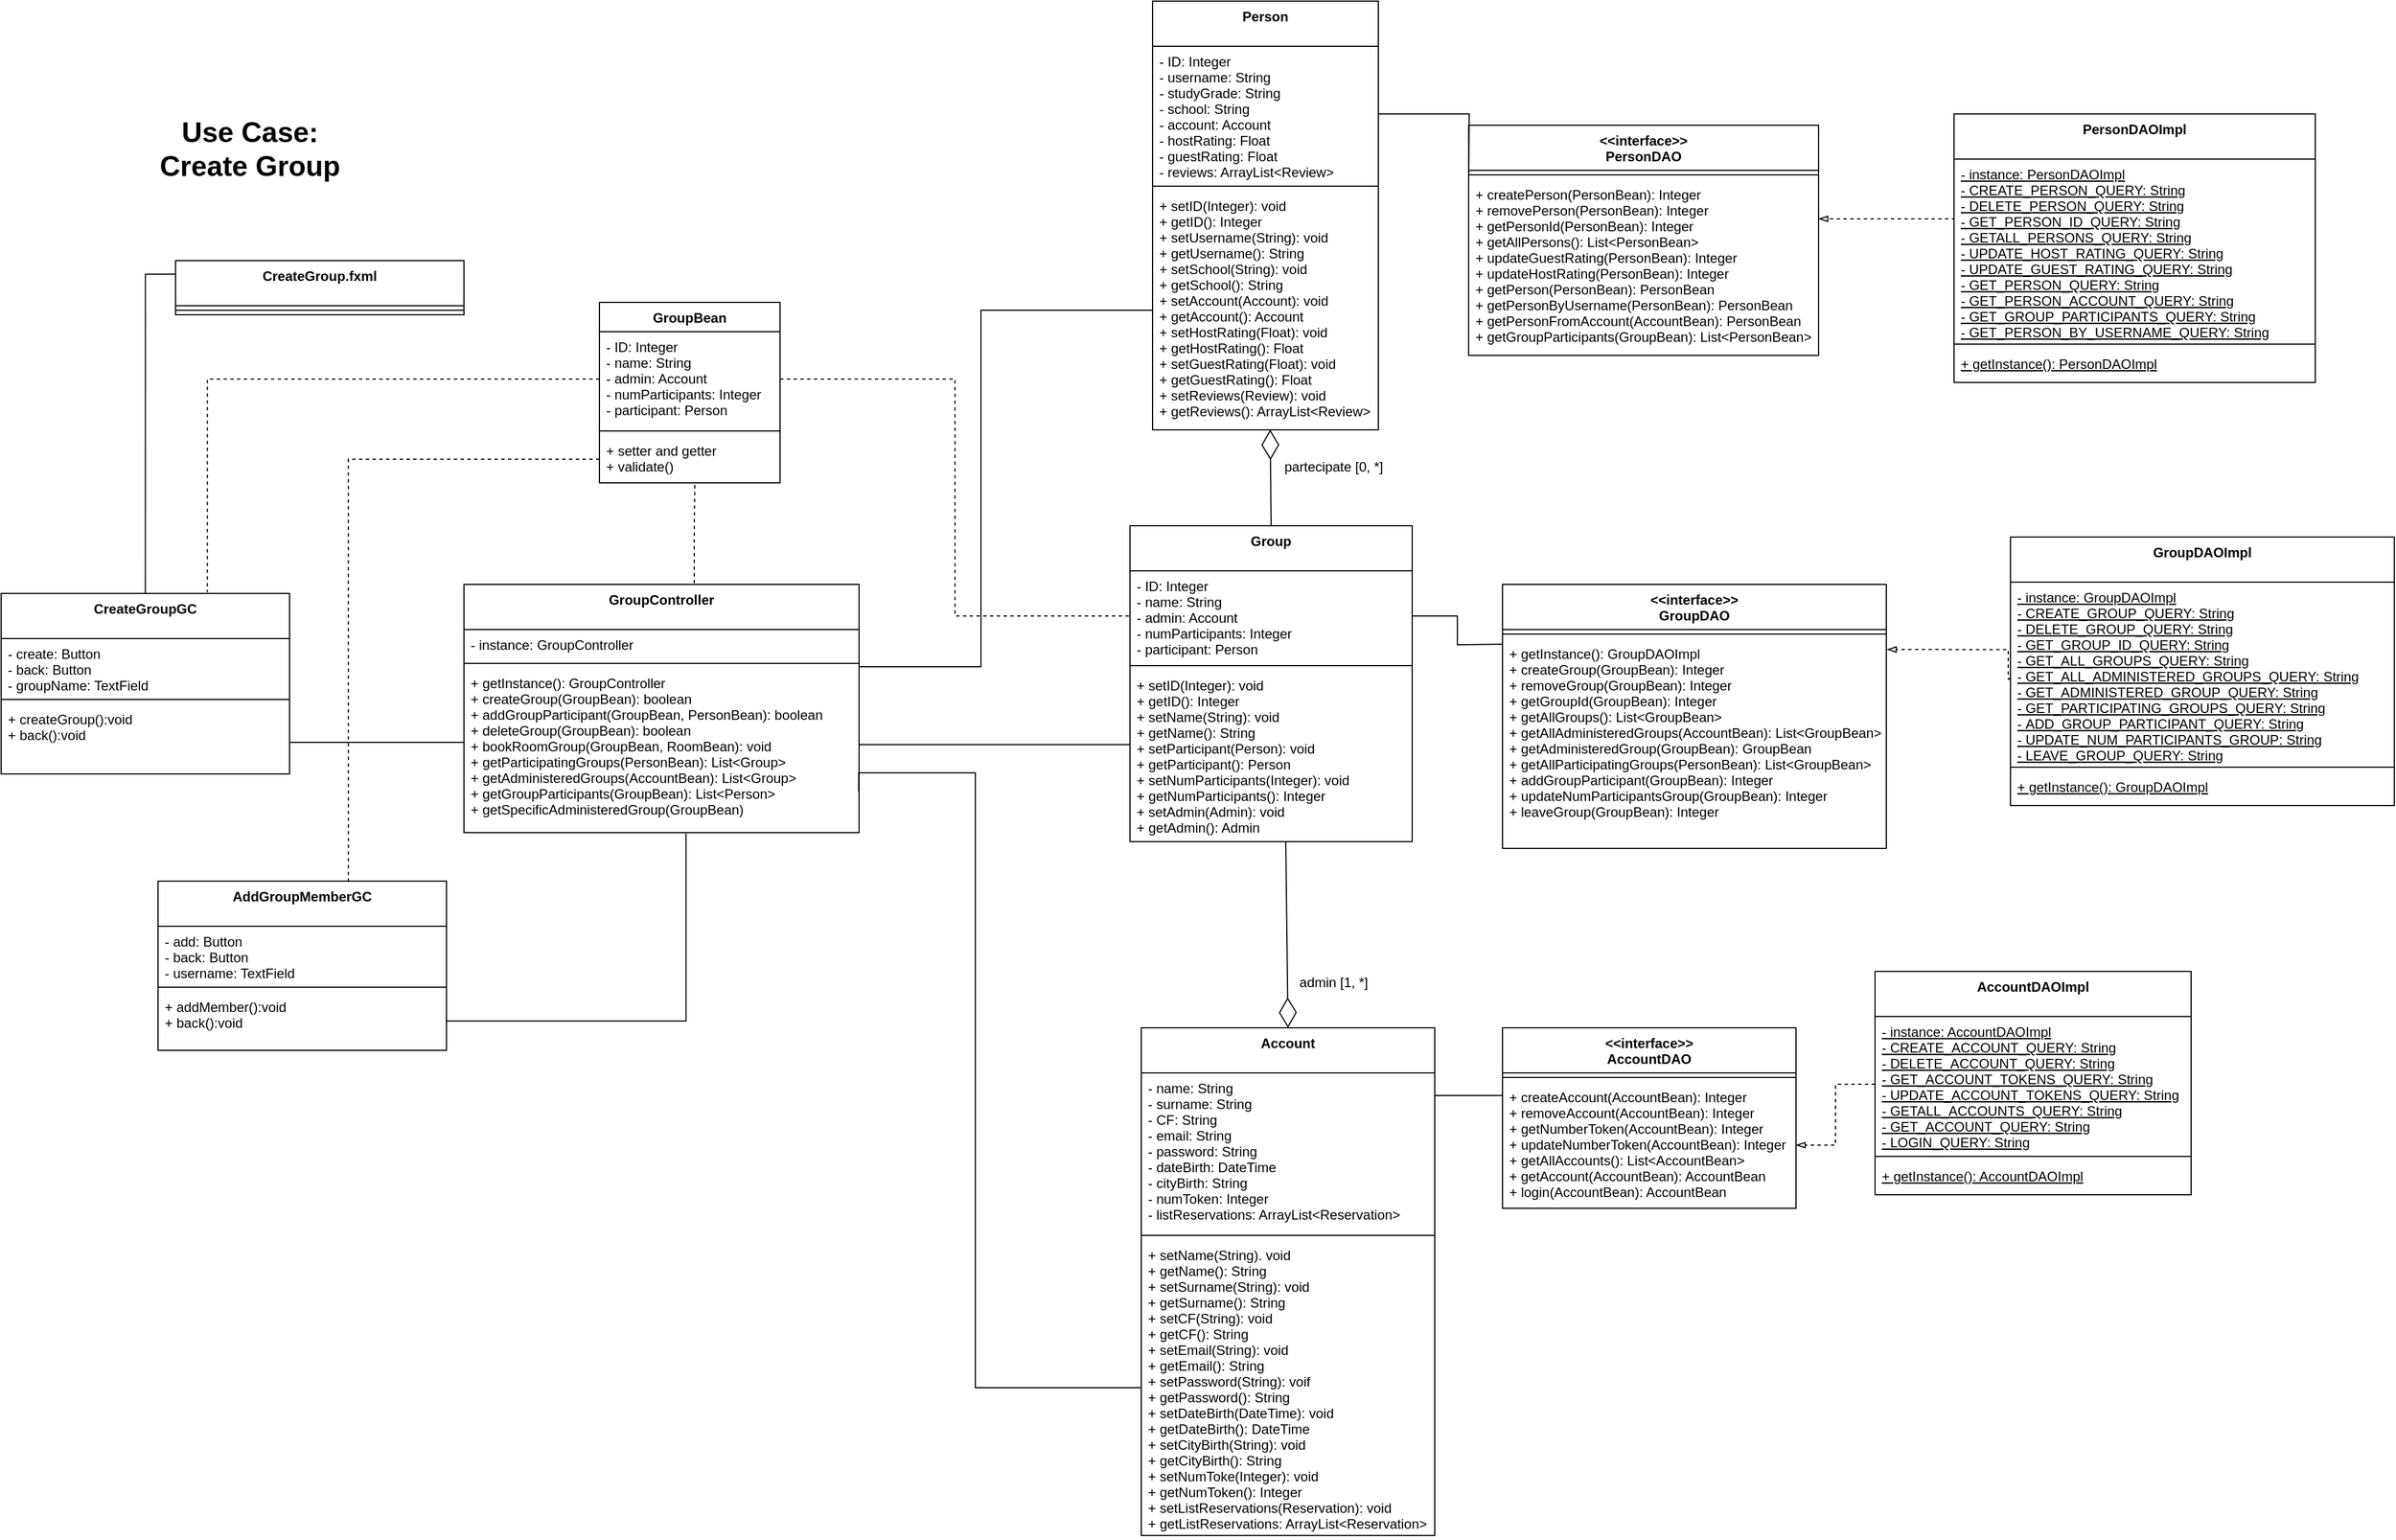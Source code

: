 <mxfile version="14.3.1" type="github">
  <diagram id="nZC7xLcd_EgV5DrBVxYe" name="Page-1">
    <mxGraphModel dx="1635" dy="877" grid="1" gridSize="10" guides="1" tooltips="1" connect="1" arrows="1" fold="1" page="1" pageScale="1" pageWidth="1169" pageHeight="827" math="0" shadow="0">
      <root>
        <mxCell id="0" />
        <mxCell id="1" parent="0" />
        <mxCell id="G_O7UL8QgGPdSmfOtHH6-1" value="Account" style="swimlane;fontStyle=1;align=center;verticalAlign=top;childLayout=stackLayout;horizontal=1;startSize=40;horizontalStack=0;resizeParent=1;resizeParentMax=0;resizeLast=0;collapsible=1;marginBottom=0;" parent="1" vertex="1">
          <mxGeometry x="1200" y="1000" width="260" height="450" as="geometry" />
        </mxCell>
        <mxCell id="G_O7UL8QgGPdSmfOtHH6-2" value="- name: String&#xa;- surname: String&#xa;- CF: String&#xa;- email: String&#xa;- password: String&#xa;- dateBirth: DateTime&#xa;- cityBirth: String&#xa;- numToken: Integer&#xa;- listReservations: ArrayList&lt;Reservation&gt;" style="text;strokeColor=none;fillColor=none;align=left;verticalAlign=top;spacingLeft=4;spacingRight=4;overflow=hidden;rotatable=0;points=[[0,0.5],[1,0.5]];portConstraint=eastwest;" parent="G_O7UL8QgGPdSmfOtHH6-1" vertex="1">
          <mxGeometry y="40" width="260" height="140" as="geometry" />
        </mxCell>
        <mxCell id="G_O7UL8QgGPdSmfOtHH6-3" value="" style="line;strokeWidth=1;fillColor=none;align=left;verticalAlign=middle;spacingTop=-1;spacingLeft=3;spacingRight=3;rotatable=0;labelPosition=right;points=[];portConstraint=eastwest;" parent="G_O7UL8QgGPdSmfOtHH6-1" vertex="1">
          <mxGeometry y="180" width="260" height="8" as="geometry" />
        </mxCell>
        <mxCell id="G_O7UL8QgGPdSmfOtHH6-4" value="+ setName(String). void&#xa;+ getName(): String&#xa;+ setSurname(String): void&#xa;+ getSurname(): String&#xa;+ setCF(String): void&#xa;+ getCF(): String&#xa;+ setEmail(String): void&#xa;+ getEmail(): String&#xa;+ setPassword(String): voif&#xa;+ getPassword(): String&#xa;+ setDateBirth(DateTime): void&#xa;+ getDateBirth(): DateTime&#xa;+ setCityBirth(String): void&#xa;+ getCityBirth(): String&#xa;+ setNumToke(Integer): void&#xa;+ getNumToken(): Integer&#xa;+ setListReservations(Reservation): void&#xa;+ getListReservations: ArrayList&lt;Reservation&gt;&#xa;&#xa;" style="text;strokeColor=none;fillColor=none;align=left;verticalAlign=top;spacingLeft=4;spacingRight=4;overflow=hidden;rotatable=0;points=[[0,0.5],[1,0.5]];portConstraint=eastwest;" parent="G_O7UL8QgGPdSmfOtHH6-1" vertex="1">
          <mxGeometry y="188" width="260" height="262" as="geometry" />
        </mxCell>
        <mxCell id="G_O7UL8QgGPdSmfOtHH6-9" value="Group" style="swimlane;fontStyle=1;align=center;verticalAlign=top;childLayout=stackLayout;horizontal=1;startSize=40;horizontalStack=0;resizeParent=1;resizeParentMax=0;resizeLast=0;collapsible=1;marginBottom=0;" parent="1" vertex="1">
          <mxGeometry x="1190" y="555" width="250" height="280" as="geometry" />
        </mxCell>
        <mxCell id="G_O7UL8QgGPdSmfOtHH6-10" value="- ID: Integer&#xa;- name: String&#xa;- admin: Account&#xa;- numParticipants: Integer&#xa;- participant: Person&#xa;" style="text;strokeColor=none;fillColor=none;align=left;verticalAlign=top;spacingLeft=4;spacingRight=4;overflow=hidden;rotatable=0;points=[[0,0.5],[1,0.5]];portConstraint=eastwest;" parent="G_O7UL8QgGPdSmfOtHH6-9" vertex="1">
          <mxGeometry y="40" width="250" height="80" as="geometry" />
        </mxCell>
        <mxCell id="G_O7UL8QgGPdSmfOtHH6-11" value="" style="line;strokeWidth=1;fillColor=none;align=left;verticalAlign=middle;spacingTop=-1;spacingLeft=3;spacingRight=3;rotatable=0;labelPosition=right;points=[];portConstraint=eastwest;" parent="G_O7UL8QgGPdSmfOtHH6-9" vertex="1">
          <mxGeometry y="120" width="250" height="8" as="geometry" />
        </mxCell>
        <mxCell id="G_O7UL8QgGPdSmfOtHH6-12" value="+ setID(Integer): void&#xa;+ getID(): Integer&#xa;+ setName(String): void&#xa;+ getName(): String&#xa;+ setParticipant(Person): void&#xa;+ getParticipant(): Person&#xa;+ setNumParticipants(Integer): void&#xa;+ getNumParticipants(): Integer&#xa;+ setAdmin(Admin): void&#xa;+ getAdmin(): Admin" style="text;strokeColor=none;fillColor=none;align=left;verticalAlign=top;spacingLeft=4;spacingRight=4;overflow=hidden;rotatable=0;points=[[0,0.5],[1,0.5]];portConstraint=eastwest;" parent="G_O7UL8QgGPdSmfOtHH6-9" vertex="1">
          <mxGeometry y="128" width="250" height="152" as="geometry" />
        </mxCell>
        <mxCell id="G_O7UL8QgGPdSmfOtHH6-13" value="Person" style="swimlane;fontStyle=1;align=center;verticalAlign=top;childLayout=stackLayout;horizontal=1;startSize=40;horizontalStack=0;resizeParent=1;resizeParentMax=0;resizeLast=0;collapsible=1;marginBottom=0;" parent="1" vertex="1">
          <mxGeometry x="1210" y="90" width="200" height="380" as="geometry" />
        </mxCell>
        <mxCell id="G_O7UL8QgGPdSmfOtHH6-14" value="- ID: Integer&#xa;- username: String&#xa;- studyGrade: String&#xa;- school: String&#xa;- account: Account&#xa;- hostRating: Float&#xa;- guestRating: Float&#xa;- reviews: ArrayList&lt;Review&gt;" style="text;strokeColor=none;fillColor=none;align=left;verticalAlign=top;spacingLeft=4;spacingRight=4;overflow=hidden;rotatable=0;points=[[0,0.5],[1,0.5]];portConstraint=eastwest;" parent="G_O7UL8QgGPdSmfOtHH6-13" vertex="1">
          <mxGeometry y="40" width="200" height="120" as="geometry" />
        </mxCell>
        <mxCell id="G_O7UL8QgGPdSmfOtHH6-15" value="" style="line;strokeWidth=1;fillColor=none;align=left;verticalAlign=middle;spacingTop=-1;spacingLeft=3;spacingRight=3;rotatable=0;labelPosition=right;points=[];portConstraint=eastwest;" parent="G_O7UL8QgGPdSmfOtHH6-13" vertex="1">
          <mxGeometry y="160" width="200" height="8" as="geometry" />
        </mxCell>
        <mxCell id="G_O7UL8QgGPdSmfOtHH6-16" value="+ setID(Integer): void&#xa;+ getID(): Integer&#xa;+ setUsername(String): void&#xa;+ getUsername(): String&#xa;+ setSchool(String): void&#xa;+ getSchool(): String&#xa;+ setAccount(Account): void&#xa;+ getAccount(): Account&#xa;+ setHostRating(Float): void&#xa;+ getHostRating(): Float&#xa;+ setGuestRating(Float): void&#xa;+ getGuestRating(): Float&#xa;+ setReviews(Review): void&#xa;+ getReviews(): ArrayList&lt;Review&gt;" style="text;strokeColor=none;fillColor=none;align=left;verticalAlign=top;spacingLeft=4;spacingRight=4;overflow=hidden;rotatable=0;points=[[0,0.5],[1,0.5]];portConstraint=eastwest;" parent="G_O7UL8QgGPdSmfOtHH6-13" vertex="1">
          <mxGeometry y="168" width="200" height="212" as="geometry" />
        </mxCell>
        <mxCell id="G_O7UL8QgGPdSmfOtHH6-77" style="edgeStyle=orthogonalEdgeStyle;rounded=0;orthogonalLoop=1;jettySize=auto;html=1;exitX=0.5;exitY=0;exitDx=0;exitDy=0;endArrow=none;endFill=0;entryX=0.528;entryY=1.03;entryDx=0;entryDy=0;entryPerimeter=0;dashed=1;" parent="1" source="G_O7UL8QgGPdSmfOtHH6-17" target="G_O7UL8QgGPdSmfOtHH6-66" edge="1">
          <mxGeometry relative="1" as="geometry">
            <mxPoint x="770" y="550.0" as="targetPoint" />
            <Array as="points">
              <mxPoint x="804" y="607" />
              <mxPoint x="804" y="557" />
            </Array>
          </mxGeometry>
        </mxCell>
        <mxCell id="G_O7UL8QgGPdSmfOtHH6-17" value="GroupController" style="swimlane;fontStyle=1;align=center;verticalAlign=top;childLayout=stackLayout;horizontal=1;startSize=40;horizontalStack=0;resizeParent=1;resizeParentMax=0;resizeLast=0;collapsible=1;marginBottom=0;" parent="1" vertex="1">
          <mxGeometry x="600" y="607" width="350" height="220" as="geometry" />
        </mxCell>
        <mxCell id="G_O7UL8QgGPdSmfOtHH6-18" value="- instance: GroupController" style="text;strokeColor=none;fillColor=none;align=left;verticalAlign=top;spacingLeft=4;spacingRight=4;overflow=hidden;rotatable=0;points=[[0,0.5],[1,0.5]];portConstraint=eastwest;" parent="G_O7UL8QgGPdSmfOtHH6-17" vertex="1">
          <mxGeometry y="40" width="350" height="26" as="geometry" />
        </mxCell>
        <mxCell id="G_O7UL8QgGPdSmfOtHH6-19" value="" style="line;strokeWidth=1;fillColor=none;align=left;verticalAlign=middle;spacingTop=-1;spacingLeft=3;spacingRight=3;rotatable=0;labelPosition=right;points=[];portConstraint=eastwest;" parent="G_O7UL8QgGPdSmfOtHH6-17" vertex="1">
          <mxGeometry y="66" width="350" height="8" as="geometry" />
        </mxCell>
        <mxCell id="G_O7UL8QgGPdSmfOtHH6-20" value="+ getInstance(): GroupController&#xa;+ createGroup(GroupBean): boolean&#xa;+ addGroupParticipant(GroupBean, PersonBean): boolean&#xa;+ deleteGroup(GroupBean): boolean&#xa;+ bookRoomGroup(GroupBean, RoomBean): void&#xa;+ getParticipatingGroups(PersonBean): List&lt;Group&gt;&#xa;+ getAdministeredGroups(AccountBean): List&lt;Group&gt;&#xa;+ getGroupParticipants(GroupBean): List&lt;Person&gt;&#xa;+ getSpecificAdministeredGroup(GroupBean)&#xa;&#xa;" style="text;strokeColor=none;fillColor=none;align=left;verticalAlign=top;spacingLeft=4;spacingRight=4;overflow=hidden;rotatable=0;points=[[0,0.5],[1,0.5]];portConstraint=eastwest;fontStyle=0" parent="G_O7UL8QgGPdSmfOtHH6-17" vertex="1">
          <mxGeometry y="74" width="350" height="146" as="geometry" />
        </mxCell>
        <mxCell id="G_O7UL8QgGPdSmfOtHH6-33" value="&lt;&lt;interface&gt;&gt;&#xa;PersonDAO" style="swimlane;fontStyle=1;align=center;verticalAlign=top;childLayout=stackLayout;horizontal=1;startSize=40;horizontalStack=0;resizeParent=1;resizeParentMax=0;resizeLast=0;collapsible=1;marginBottom=0;" parent="1" vertex="1">
          <mxGeometry x="1490" y="200" width="310" height="204" as="geometry">
            <mxRectangle x="490" y="250" width="160" height="40" as="alternateBounds" />
          </mxGeometry>
        </mxCell>
        <mxCell id="G_O7UL8QgGPdSmfOtHH6-35" value="" style="line;strokeWidth=1;fillColor=none;align=left;verticalAlign=middle;spacingTop=-1;spacingLeft=3;spacingRight=3;rotatable=0;labelPosition=right;points=[];portConstraint=eastwest;" parent="G_O7UL8QgGPdSmfOtHH6-33" vertex="1">
          <mxGeometry y="40" width="310" height="8" as="geometry" />
        </mxCell>
        <mxCell id="G_O7UL8QgGPdSmfOtHH6-36" value="+ createPerson(PersonBean): Integer&#xa;+ removePerson(PersonBean): Integer&#xa;+ getPersonId(PersonBean): Integer&#xa;+ getAllPersons(): List&lt;PersonBean&gt;&#xa;+ updateGuestRating(PersonBean): Integer&#xa;+ updateHostRating(PersonBean): Integer&#xa;+ getPerson(PersonBean): PersonBean&#xa;+ getPersonByUsername(PersonBean): PersonBean&#xa;+ getPersonFromAccount(AccountBean): PersonBean&#xa;+ getGroupParticipants(GroupBean): List&lt;PersonBean&gt;" style="text;strokeColor=none;fillColor=none;align=left;verticalAlign=top;spacingLeft=4;spacingRight=4;overflow=hidden;rotatable=0;points=[[0,0.5],[1,0.5]];portConstraint=eastwest;" parent="G_O7UL8QgGPdSmfOtHH6-33" vertex="1">
          <mxGeometry y="48" width="310" height="156" as="geometry" />
        </mxCell>
        <mxCell id="G_O7UL8QgGPdSmfOtHH6-42" value="&lt;&lt;interface&gt;&gt;&#xa;GroupDAO" style="swimlane;fontStyle=1;align=center;verticalAlign=top;childLayout=stackLayout;horizontal=1;startSize=40;horizontalStack=0;resizeParent=1;resizeParentMax=0;resizeLast=0;collapsible=1;marginBottom=0;" parent="1" vertex="1">
          <mxGeometry x="1520" y="607" width="340" height="234" as="geometry">
            <mxRectangle x="490" y="250" width="160" height="40" as="alternateBounds" />
          </mxGeometry>
        </mxCell>
        <mxCell id="G_O7UL8QgGPdSmfOtHH6-44" value="" style="line;strokeWidth=1;fillColor=none;align=left;verticalAlign=middle;spacingTop=-1;spacingLeft=3;spacingRight=3;rotatable=0;labelPosition=right;points=[];portConstraint=eastwest;" parent="G_O7UL8QgGPdSmfOtHH6-42" vertex="1">
          <mxGeometry y="40" width="340" height="8" as="geometry" />
        </mxCell>
        <mxCell id="G_O7UL8QgGPdSmfOtHH6-45" value="+ getInstance(): GroupDAOImpl&#xa;+ createGroup(GroupBean): Integer&#xa;+ removeGroup(GroupBean): Integer&#xa;+ getGroupId(GroupBean): Integer&#xa;+ getAllGroups(): List&lt;GroupBean&gt;&#xa;+ getAllAdministeredGroups(AccountBean): List&lt;GroupBean&gt;&#xa;+ getAdministeredGroup(GroupBean): GroupBean&#xa;+ getAllParticipatingGroups(PersonBean): List&lt;GroupBean&gt;&#xa;+ addGroupParticipant(GroupBean): Integer&#xa;+ updateNumParticipantsGroup(GroupBean): Integer&#xa;+ leaveGroup(GroupBean): Integer" style="text;strokeColor=none;fillColor=none;align=left;verticalAlign=top;spacingLeft=4;spacingRight=4;overflow=hidden;rotatable=0;points=[[0,0.5],[1,0.5]];portConstraint=eastwest;" parent="G_O7UL8QgGPdSmfOtHH6-42" vertex="1">
          <mxGeometry y="48" width="340" height="186" as="geometry" />
        </mxCell>
        <mxCell id="G_O7UL8QgGPdSmfOtHH6-51" value="&lt;&lt;interface&gt;&gt;&#xa;AccountDAO" style="swimlane;fontStyle=1;align=center;verticalAlign=top;childLayout=stackLayout;horizontal=1;startSize=40;horizontalStack=0;resizeParent=1;resizeParentMax=0;resizeLast=0;collapsible=1;marginBottom=0;" parent="1" vertex="1">
          <mxGeometry x="1520" y="1000" width="260" height="160" as="geometry">
            <mxRectangle x="490" y="250" width="160" height="40" as="alternateBounds" />
          </mxGeometry>
        </mxCell>
        <mxCell id="G_O7UL8QgGPdSmfOtHH6-53" value="" style="line;strokeWidth=1;fillColor=none;align=left;verticalAlign=middle;spacingTop=-1;spacingLeft=3;spacingRight=3;rotatable=0;labelPosition=right;points=[];portConstraint=eastwest;" parent="G_O7UL8QgGPdSmfOtHH6-51" vertex="1">
          <mxGeometry y="40" width="260" height="8" as="geometry" />
        </mxCell>
        <mxCell id="G_O7UL8QgGPdSmfOtHH6-54" value="+ createAccount(AccountBean): Integer&#xa;+ removeAccount(AccountBean): Integer&#xa;+ getNumberToken(AccountBean): Integer&#xa;+ updateNumberToken(AccountBean): Integer&#xa;+ getAllAccounts(): List&lt;AccountBean&gt;&#xa;+ getAccount(AccountBean): AccountBean&#xa;+ login(AccountBean): AccountBean" style="text;strokeColor=none;fillColor=none;align=left;verticalAlign=top;spacingLeft=4;spacingRight=4;overflow=hidden;rotatable=0;points=[[0,0.5],[1,0.5]];portConstraint=eastwest;" parent="G_O7UL8QgGPdSmfOtHH6-51" vertex="1">
          <mxGeometry y="48" width="260" height="112" as="geometry" />
        </mxCell>
        <mxCell id="G_O7UL8QgGPdSmfOtHH6-60" style="edgeStyle=orthogonalEdgeStyle;rounded=0;orthogonalLoop=1;jettySize=auto;html=1;exitX=1;exitY=0.5;exitDx=0;exitDy=0;entryX=0;entryY=0.5;entryDx=0;entryDy=0;endArrow=none;endFill=0;" parent="1" source="G_O7UL8QgGPdSmfOtHH6-2" edge="1">
          <mxGeometry relative="1" as="geometry">
            <Array as="points">
              <mxPoint x="1460" y="1060" />
              <mxPoint x="1520" y="1060" />
            </Array>
            <mxPoint x="1520" y="1053" as="targetPoint" />
          </mxGeometry>
        </mxCell>
        <mxCell id="G_O7UL8QgGPdSmfOtHH6-61" style="edgeStyle=orthogonalEdgeStyle;rounded=0;orthogonalLoop=1;jettySize=auto;html=1;exitX=1;exitY=0.5;exitDx=0;exitDy=0;entryX=0;entryY=0.5;entryDx=0;entryDy=0;endArrow=none;endFill=0;" parent="1" source="G_O7UL8QgGPdSmfOtHH6-10" edge="1">
          <mxGeometry relative="1" as="geometry">
            <mxPoint x="1520" y="660" as="targetPoint" />
          </mxGeometry>
        </mxCell>
        <mxCell id="G_O7UL8QgGPdSmfOtHH6-62" style="edgeStyle=orthogonalEdgeStyle;rounded=0;orthogonalLoop=1;jettySize=auto;html=1;exitX=1;exitY=0.5;exitDx=0;exitDy=0;entryX=0;entryY=0.5;entryDx=0;entryDy=0;endArrow=none;endFill=0;" parent="1" source="G_O7UL8QgGPdSmfOtHH6-14" edge="1">
          <mxGeometry relative="1" as="geometry">
            <mxPoint x="1490" y="253" as="targetPoint" />
          </mxGeometry>
        </mxCell>
        <mxCell id="G_O7UL8QgGPdSmfOtHH6-63" value="GroupBean" style="swimlane;fontStyle=1;align=center;verticalAlign=top;childLayout=stackLayout;horizontal=1;startSize=26;horizontalStack=0;resizeParent=1;resizeParentMax=0;resizeLast=0;collapsible=1;marginBottom=0;" parent="1" vertex="1">
          <mxGeometry x="720" y="357" width="160" height="160" as="geometry" />
        </mxCell>
        <mxCell id="G_O7UL8QgGPdSmfOtHH6-64" value="- ID: Integer&#xa;- name: String&#xa;- admin: Account&#xa;- numParticipants: Integer&#xa;- participant: Person&#xa;" style="text;strokeColor=none;fillColor=none;align=left;verticalAlign=top;spacingLeft=4;spacingRight=4;overflow=hidden;rotatable=0;points=[[0,0.5],[1,0.5]];portConstraint=eastwest;" parent="G_O7UL8QgGPdSmfOtHH6-63" vertex="1">
          <mxGeometry y="26" width="160" height="84" as="geometry" />
        </mxCell>
        <mxCell id="G_O7UL8QgGPdSmfOtHH6-65" value="" style="line;strokeWidth=1;fillColor=none;align=left;verticalAlign=middle;spacingTop=-1;spacingLeft=3;spacingRight=3;rotatable=0;labelPosition=right;points=[];portConstraint=eastwest;" parent="G_O7UL8QgGPdSmfOtHH6-63" vertex="1">
          <mxGeometry y="110" width="160" height="8" as="geometry" />
        </mxCell>
        <mxCell id="G_O7UL8QgGPdSmfOtHH6-66" value="+ setter and getter&#xa;+ validate()" style="text;strokeColor=none;fillColor=none;align=left;verticalAlign=top;spacingLeft=4;spacingRight=4;overflow=hidden;rotatable=0;points=[[0,0.5],[1,0.5]];portConstraint=eastwest;" parent="G_O7UL8QgGPdSmfOtHH6-63" vertex="1">
          <mxGeometry y="118" width="160" height="42" as="geometry" />
        </mxCell>
        <mxCell id="G_O7UL8QgGPdSmfOtHH6-80" style="edgeStyle=orthogonalEdgeStyle;rounded=0;orthogonalLoop=1;jettySize=auto;html=1;exitX=0.5;exitY=0;exitDx=0;exitDy=0;endArrow=none;endFill=0;entryX=0;entryY=0.25;entryDx=0;entryDy=0;" parent="1" source="G_O7UL8QgGPdSmfOtHH6-67" target="G_O7UL8QgGPdSmfOtHH6-71" edge="1">
          <mxGeometry relative="1" as="geometry">
            <mxPoint x="330" y="460" as="targetPoint" />
          </mxGeometry>
        </mxCell>
        <mxCell id="G_O7UL8QgGPdSmfOtHH6-67" value="CreateGroupGC" style="swimlane;fontStyle=1;align=center;verticalAlign=top;childLayout=stackLayout;horizontal=1;startSize=40;horizontalStack=0;resizeParent=1;resizeParentMax=0;resizeLast=0;collapsible=1;marginBottom=0;" parent="1" vertex="1">
          <mxGeometry x="190" y="615" width="255.5" height="160" as="geometry" />
        </mxCell>
        <mxCell id="G_O7UL8QgGPdSmfOtHH6-68" value="- create: Button&#xa;- back: Button&#xa;- groupName: TextField" style="text;strokeColor=none;fillColor=none;align=left;verticalAlign=top;spacingLeft=4;spacingRight=4;overflow=hidden;rotatable=0;points=[[0,0.5],[1,0.5]];portConstraint=eastwest;" parent="G_O7UL8QgGPdSmfOtHH6-67" vertex="1">
          <mxGeometry y="40" width="255.5" height="50" as="geometry" />
        </mxCell>
        <mxCell id="G_O7UL8QgGPdSmfOtHH6-69" value="" style="line;strokeWidth=1;fillColor=none;align=left;verticalAlign=middle;spacingTop=-1;spacingLeft=3;spacingRight=3;rotatable=0;labelPosition=right;points=[];portConstraint=eastwest;" parent="G_O7UL8QgGPdSmfOtHH6-67" vertex="1">
          <mxGeometry y="90" width="255.5" height="8" as="geometry" />
        </mxCell>
        <mxCell id="G_O7UL8QgGPdSmfOtHH6-70" value="+ createGroup():void&#xa;+ back():void" style="text;strokeColor=none;fillColor=none;align=left;verticalAlign=top;spacingLeft=4;spacingRight=4;overflow=hidden;rotatable=0;points=[[0,0.5],[1,0.5]];portConstraint=eastwest;" parent="G_O7UL8QgGPdSmfOtHH6-67" vertex="1">
          <mxGeometry y="98" width="255.5" height="62" as="geometry" />
        </mxCell>
        <mxCell id="G_O7UL8QgGPdSmfOtHH6-71" value="CreateGroup.fxml" style="swimlane;fontStyle=1;align=center;verticalAlign=top;childLayout=stackLayout;horizontal=1;startSize=40;horizontalStack=0;resizeParent=1;resizeParentMax=0;resizeLast=0;collapsible=1;marginBottom=0;" parent="1" vertex="1">
          <mxGeometry x="344.5" y="320" width="255.5" height="48" as="geometry" />
        </mxCell>
        <mxCell id="G_O7UL8QgGPdSmfOtHH6-73" value="" style="line;strokeWidth=1;fillColor=none;align=left;verticalAlign=middle;spacingTop=-1;spacingLeft=3;spacingRight=3;rotatable=0;labelPosition=right;points=[];portConstraint=eastwest;" parent="G_O7UL8QgGPdSmfOtHH6-71" vertex="1">
          <mxGeometry y="40" width="255.5" height="8" as="geometry" />
        </mxCell>
        <mxCell id="G_O7UL8QgGPdSmfOtHH6-78" style="edgeStyle=orthogonalEdgeStyle;rounded=0;orthogonalLoop=1;jettySize=auto;html=1;exitX=1;exitY=0.5;exitDx=0;exitDy=0;entryX=0;entryY=0.5;entryDx=0;entryDy=0;dashed=1;endArrow=none;endFill=0;" parent="1" source="G_O7UL8QgGPdSmfOtHH6-64" target="G_O7UL8QgGPdSmfOtHH6-10" edge="1">
          <mxGeometry relative="1" as="geometry" />
        </mxCell>
        <mxCell id="G_O7UL8QgGPdSmfOtHH6-79" style="edgeStyle=orthogonalEdgeStyle;rounded=0;orthogonalLoop=1;jettySize=auto;html=1;exitX=1;exitY=0.5;exitDx=0;exitDy=0;entryX=0;entryY=0.5;entryDx=0;entryDy=0;endArrow=none;endFill=0;" parent="1" source="G_O7UL8QgGPdSmfOtHH6-70" target="G_O7UL8QgGPdSmfOtHH6-20" edge="1">
          <mxGeometry relative="1" as="geometry">
            <Array as="points">
              <mxPoint x="445" y="747" />
              <mxPoint x="600" y="747" />
            </Array>
          </mxGeometry>
        </mxCell>
        <mxCell id="G_O7UL8QgGPdSmfOtHH6-81" style="edgeStyle=orthogonalEdgeStyle;rounded=0;orthogonalLoop=1;jettySize=auto;html=1;exitX=1;exitY=0.5;exitDx=0;exitDy=0;endArrow=none;endFill=0;" parent="1" source="G_O7UL8QgGPdSmfOtHH6-20" edge="1">
          <mxGeometry relative="1" as="geometry">
            <Array as="points">
              <mxPoint x="950" y="749" />
              <mxPoint x="1190" y="749" />
            </Array>
            <mxPoint x="1190" y="754" as="targetPoint" />
          </mxGeometry>
        </mxCell>
        <mxCell id="G_O7UL8QgGPdSmfOtHH6-82" style="edgeStyle=orthogonalEdgeStyle;rounded=0;orthogonalLoop=1;jettySize=auto;html=1;entryX=0;entryY=0.5;entryDx=0;entryDy=0;endArrow=none;endFill=0;exitX=0.999;exitY=0.751;exitDx=0;exitDy=0;exitPerimeter=0;" parent="1" source="G_O7UL8QgGPdSmfOtHH6-20" target="G_O7UL8QgGPdSmfOtHH6-4" edge="1">
          <mxGeometry relative="1" as="geometry">
            <Array as="points">
              <mxPoint x="950" y="774" />
              <mxPoint x="1053" y="774" />
              <mxPoint x="1053" y="1319" />
            </Array>
            <mxPoint x="960" y="774" as="sourcePoint" />
          </mxGeometry>
        </mxCell>
        <mxCell id="G_O7UL8QgGPdSmfOtHH6-83" style="edgeStyle=orthogonalEdgeStyle;rounded=0;orthogonalLoop=1;jettySize=auto;html=1;endArrow=none;endFill=0;" parent="1" target="G_O7UL8QgGPdSmfOtHH6-16" edge="1">
          <mxGeometry relative="1" as="geometry">
            <Array as="points">
              <mxPoint x="950" y="680" />
              <mxPoint x="1058" y="680" />
              <mxPoint x="1058" y="364" />
            </Array>
            <mxPoint x="950" y="680" as="sourcePoint" />
          </mxGeometry>
        </mxCell>
        <mxCell id="Z0nN9RwtLjcbwzLtMS63-1" value="" style="endArrow=diamondThin;endFill=0;endSize=24;html=1;exitX=0.552;exitY=0.998;exitDx=0;exitDy=0;exitPerimeter=0;entryX=0.5;entryY=0;entryDx=0;entryDy=0;" parent="1" source="G_O7UL8QgGPdSmfOtHH6-12" target="G_O7UL8QgGPdSmfOtHH6-1" edge="1">
          <mxGeometry width="160" relative="1" as="geometry">
            <mxPoint x="1230" y="950" as="sourcePoint" />
            <mxPoint x="1390" y="950" as="targetPoint" />
          </mxGeometry>
        </mxCell>
        <mxCell id="Z0nN9RwtLjcbwzLtMS63-2" value="" style="endArrow=diamondThin;endFill=0;endSize=24;html=1;entryX=0.521;entryY=0.999;entryDx=0;entryDy=0;entryPerimeter=0;exitX=0.5;exitY=0;exitDx=0;exitDy=0;" parent="1" source="G_O7UL8QgGPdSmfOtHH6-9" target="G_O7UL8QgGPdSmfOtHH6-16" edge="1">
          <mxGeometry width="160" relative="1" as="geometry">
            <mxPoint x="1322" y="550" as="sourcePoint" />
            <mxPoint x="1322" y="625.36" as="targetPoint" />
          </mxGeometry>
        </mxCell>
        <mxCell id="Z0nN9RwtLjcbwzLtMS63-3" value="admin [1, *]" style="text;html=1;align=center;verticalAlign=middle;resizable=0;points=[];autosize=1;" parent="1" vertex="1">
          <mxGeometry x="1330" y="950" width="80" height="20" as="geometry" />
        </mxCell>
        <mxCell id="Z0nN9RwtLjcbwzLtMS63-4" value="partecipate [0, *]" style="text;html=1;align=center;verticalAlign=middle;resizable=0;points=[];autosize=1;" parent="1" vertex="1">
          <mxGeometry x="1320" y="493" width="100" height="20" as="geometry" />
        </mxCell>
        <mxCell id="hAOO4oHdrQAnsh8myjye-1" value="GroupDAOImpl" style="swimlane;fontStyle=1;align=center;verticalAlign=top;childLayout=stackLayout;horizontal=1;startSize=40;horizontalStack=0;resizeParent=1;resizeParentMax=0;resizeLast=0;collapsible=1;marginBottom=0;" parent="1" vertex="1">
          <mxGeometry x="1970" y="565" width="340" height="238" as="geometry">
            <mxRectangle x="490" y="250" width="160" height="40" as="alternateBounds" />
          </mxGeometry>
        </mxCell>
        <mxCell id="hAOO4oHdrQAnsh8myjye-2" value="- instance: GroupDAOImpl&#xa;- CREATE_GROUP_QUERY: String&#xa;- DELETE_GROUP_QUERY: String&#xa;- GET_GROUP_ID_QUERY: String&#xa;- GET_ALL_GROUPS_QUERY: String&#xa;- GET_ALL_ADMINISTERED_GROUPS_QUERY: String&#xa;- GET_ADMINISTERED_GROUP_QUERY: String&#xa;- GET_PARTICIPATING_GROUPS_QUERY: String&#xa;- ADD_GROUP_PARTICIPANT_QUERY: String&#xa;- UPDATE_NUM_PARTICIPANTS_GROUP: String&#xa;- LEAVE_GROUP_QUERY: String" style="text;strokeColor=none;fillColor=none;align=left;verticalAlign=top;spacingLeft=4;spacingRight=4;overflow=hidden;rotatable=0;points=[[0,0.5],[1,0.5]];portConstraint=eastwest;fontStyle=4" parent="hAOO4oHdrQAnsh8myjye-1" vertex="1">
          <mxGeometry y="40" width="340" height="160" as="geometry" />
        </mxCell>
        <mxCell id="hAOO4oHdrQAnsh8myjye-3" value="" style="line;strokeWidth=1;fillColor=none;align=left;verticalAlign=middle;spacingTop=-1;spacingLeft=3;spacingRight=3;rotatable=0;labelPosition=right;points=[];portConstraint=eastwest;" parent="hAOO4oHdrQAnsh8myjye-1" vertex="1">
          <mxGeometry y="200" width="340" height="8" as="geometry" />
        </mxCell>
        <mxCell id="hAOO4oHdrQAnsh8myjye-4" value="+ getInstance(): GroupDAOImpl&#xa;" style="text;strokeColor=none;fillColor=none;align=left;verticalAlign=top;spacingLeft=4;spacingRight=4;overflow=hidden;rotatable=0;points=[[0,0.5],[1,0.5]];portConstraint=eastwest;fontStyle=4" parent="hAOO4oHdrQAnsh8myjye-1" vertex="1">
          <mxGeometry y="208" width="340" height="30" as="geometry" />
        </mxCell>
        <mxCell id="hAOO4oHdrQAnsh8myjye-5" value="PersonDAOImpl" style="swimlane;fontStyle=1;align=center;verticalAlign=top;childLayout=stackLayout;horizontal=1;startSize=40;horizontalStack=0;resizeParent=1;resizeParentMax=0;resizeLast=0;collapsible=1;marginBottom=0;" parent="1" vertex="1">
          <mxGeometry x="1920" y="190" width="320" height="238" as="geometry">
            <mxRectangle x="490" y="250" width="160" height="40" as="alternateBounds" />
          </mxGeometry>
        </mxCell>
        <mxCell id="hAOO4oHdrQAnsh8myjye-6" value="- instance: PersonDAOImpl&#xa;- CREATE_PERSON_QUERY: String&#xa;- DELETE_PERSON_QUERY: String&#xa;- GET_PERSON_ID_QUERY: String&#xa;- GETALL_PERSONS_QUERY: String&#xa;- UPDATE_HOST_RATING_QUERY: String&#xa;- UPDATE_GUEST_RATING_QUERY: String&#xa;- GET_PERSON_QUERY: String&#xa;- GET_PERSON_ACCOUNT_QUERY: String&#xa;- GET_GROUP_PARTICIPANTS_QUERY: String&#xa;- GET_PERSON_BY_USERNAME_QUERY: String" style="text;strokeColor=none;fillColor=none;align=left;verticalAlign=top;spacingLeft=4;spacingRight=4;overflow=hidden;rotatable=0;points=[[0,0.5],[1,0.5]];portConstraint=eastwest;fontStyle=4" parent="hAOO4oHdrQAnsh8myjye-5" vertex="1">
          <mxGeometry y="40" width="320" height="160" as="geometry" />
        </mxCell>
        <mxCell id="hAOO4oHdrQAnsh8myjye-7" value="" style="line;strokeWidth=1;fillColor=none;align=left;verticalAlign=middle;spacingTop=-1;spacingLeft=3;spacingRight=3;rotatable=0;labelPosition=right;points=[];portConstraint=eastwest;" parent="hAOO4oHdrQAnsh8myjye-5" vertex="1">
          <mxGeometry y="200" width="320" height="8" as="geometry" />
        </mxCell>
        <mxCell id="hAOO4oHdrQAnsh8myjye-8" value="+ getInstance(): PersonDAOImpl&#xa;" style="text;strokeColor=none;fillColor=none;align=left;verticalAlign=top;spacingLeft=4;spacingRight=4;overflow=hidden;rotatable=0;points=[[0,0.5],[1,0.5]];portConstraint=eastwest;fontStyle=4" parent="hAOO4oHdrQAnsh8myjye-5" vertex="1">
          <mxGeometry y="208" width="320" height="30" as="geometry" />
        </mxCell>
        <mxCell id="hAOO4oHdrQAnsh8myjye-9" value="AccountDAOImpl" style="swimlane;fontStyle=1;align=center;verticalAlign=top;childLayout=stackLayout;horizontal=1;startSize=40;horizontalStack=0;resizeParent=1;resizeParentMax=0;resizeLast=0;collapsible=1;marginBottom=0;" parent="1" vertex="1">
          <mxGeometry x="1850" y="950" width="280" height="198" as="geometry">
            <mxRectangle x="490" y="250" width="160" height="40" as="alternateBounds" />
          </mxGeometry>
        </mxCell>
        <mxCell id="hAOO4oHdrQAnsh8myjye-10" value="- instance: AccountDAOImpl&#xa;- CREATE_ACCOUNT_QUERY: String&#xa;- DELETE_ACCOUNT_QUERY: String&#xa;- GET_ACCOUNT_TOKENS_QUERY: String&#xa;- UPDATE_ACCOUNT_TOKENS_QUERY: String&#xa;- GETALL_ACCOUNTS_QUERY: String&#xa;- GET_ACCOUNT_QUERY: String&#xa;- LOGIN_QUERY: String" style="text;strokeColor=none;fillColor=none;align=left;verticalAlign=top;spacingLeft=4;spacingRight=4;overflow=hidden;rotatable=0;points=[[0,0.5],[1,0.5]];portConstraint=eastwest;fontStyle=4" parent="hAOO4oHdrQAnsh8myjye-9" vertex="1">
          <mxGeometry y="40" width="280" height="120" as="geometry" />
        </mxCell>
        <mxCell id="hAOO4oHdrQAnsh8myjye-11" value="" style="line;strokeWidth=1;fillColor=none;align=left;verticalAlign=middle;spacingTop=-1;spacingLeft=3;spacingRight=3;rotatable=0;labelPosition=right;points=[];portConstraint=eastwest;" parent="hAOO4oHdrQAnsh8myjye-9" vertex="1">
          <mxGeometry y="160" width="280" height="8" as="geometry" />
        </mxCell>
        <mxCell id="hAOO4oHdrQAnsh8myjye-12" value="+ getInstance(): AccountDAOImpl" style="text;strokeColor=none;fillColor=none;align=left;verticalAlign=top;spacingLeft=4;spacingRight=4;overflow=hidden;rotatable=0;points=[[0,0.5],[1,0.5]];portConstraint=eastwest;fontStyle=4" parent="hAOO4oHdrQAnsh8myjye-9" vertex="1">
          <mxGeometry y="168" width="280" height="30" as="geometry" />
        </mxCell>
        <mxCell id="Aztx-dJ0y6kB9J82E6_n-1" value="AddGroupMemberGC" style="swimlane;fontStyle=1;align=center;verticalAlign=top;childLayout=stackLayout;horizontal=1;startSize=40;horizontalStack=0;resizeParent=1;resizeParentMax=0;resizeLast=0;collapsible=1;marginBottom=0;" parent="1" vertex="1">
          <mxGeometry x="329" y="870" width="255.5" height="150" as="geometry" />
        </mxCell>
        <mxCell id="Aztx-dJ0y6kB9J82E6_n-2" value="- add: Button&#xa;- back: Button&#xa;- username: TextField" style="text;strokeColor=none;fillColor=none;align=left;verticalAlign=top;spacingLeft=4;spacingRight=4;overflow=hidden;rotatable=0;points=[[0,0.5],[1,0.5]];portConstraint=eastwest;" parent="Aztx-dJ0y6kB9J82E6_n-1" vertex="1">
          <mxGeometry y="40" width="255.5" height="50" as="geometry" />
        </mxCell>
        <mxCell id="Aztx-dJ0y6kB9J82E6_n-3" value="" style="line;strokeWidth=1;fillColor=none;align=left;verticalAlign=middle;spacingTop=-1;spacingLeft=3;spacingRight=3;rotatable=0;labelPosition=right;points=[];portConstraint=eastwest;" parent="Aztx-dJ0y6kB9J82E6_n-1" vertex="1">
          <mxGeometry y="90" width="255.5" height="8" as="geometry" />
        </mxCell>
        <mxCell id="Aztx-dJ0y6kB9J82E6_n-4" value="+ addMember():void&#xa;+ back():void" style="text;strokeColor=none;fillColor=none;align=left;verticalAlign=top;spacingLeft=4;spacingRight=4;overflow=hidden;rotatable=0;points=[[0,0.5],[1,0.5]];portConstraint=eastwest;" parent="Aztx-dJ0y6kB9J82E6_n-1" vertex="1">
          <mxGeometry y="98" width="255.5" height="52" as="geometry" />
        </mxCell>
        <mxCell id="Aztx-dJ0y6kB9J82E6_n-6" style="edgeStyle=orthogonalEdgeStyle;rounded=0;orthogonalLoop=1;jettySize=auto;html=1;exitX=0;exitY=0.5;exitDx=0;exitDy=0;entryX=0.715;entryY=-0.007;entryDx=0;entryDy=0;entryPerimeter=0;dashed=1;endArrow=none;endFill=0;" parent="1" source="G_O7UL8QgGPdSmfOtHH6-64" target="G_O7UL8QgGPdSmfOtHH6-67" edge="1">
          <mxGeometry relative="1" as="geometry" />
        </mxCell>
        <mxCell id="Aztx-dJ0y6kB9J82E6_n-7" style="edgeStyle=orthogonalEdgeStyle;rounded=0;orthogonalLoop=1;jettySize=auto;html=1;exitX=0;exitY=0.5;exitDx=0;exitDy=0;entryX=0.66;entryY=0.005;entryDx=0;entryDy=0;entryPerimeter=0;dashed=1;endArrow=none;endFill=0;" parent="1" source="G_O7UL8QgGPdSmfOtHH6-66" target="Aztx-dJ0y6kB9J82E6_n-1" edge="1">
          <mxGeometry relative="1" as="geometry" />
        </mxCell>
        <mxCell id="Aztx-dJ0y6kB9J82E6_n-8" style="edgeStyle=orthogonalEdgeStyle;rounded=0;orthogonalLoop=1;jettySize=auto;html=1;exitX=1;exitY=0.5;exitDx=0;exitDy=0;entryX=0.562;entryY=1.005;entryDx=0;entryDy=0;entryPerimeter=0;endArrow=none;endFill=0;" parent="1" source="Aztx-dJ0y6kB9J82E6_n-4" target="G_O7UL8QgGPdSmfOtHH6-20" edge="1">
          <mxGeometry relative="1" as="geometry" />
        </mxCell>
        <mxCell id="G_O7UL8QgGPdSmfOtHH6-37" style="edgeStyle=orthogonalEdgeStyle;rounded=0;orthogonalLoop=1;jettySize=auto;html=1;endArrow=blockThin;endFill=0;dashed=1;" parent="1" source="hAOO4oHdrQAnsh8myjye-8" edge="1">
          <mxGeometry relative="1" as="geometry">
            <mxPoint x="1800" y="283" as="targetPoint" />
            <Array as="points">
              <mxPoint x="1920" y="283" />
            </Array>
            <mxPoint x="1840" y="283" as="sourcePoint" />
          </mxGeometry>
        </mxCell>
        <mxCell id="G_O7UL8QgGPdSmfOtHH6-46" style="edgeStyle=orthogonalEdgeStyle;rounded=0;orthogonalLoop=1;jettySize=auto;html=1;endArrow=blockThin;endFill=0;dashed=1;exitX=-0.003;exitY=0.531;exitDx=0;exitDy=0;entryX=1.002;entryY=0.052;entryDx=0;entryDy=0;entryPerimeter=0;exitPerimeter=0;" parent="1" source="hAOO4oHdrQAnsh8myjye-2" target="G_O7UL8QgGPdSmfOtHH6-45" edge="1">
          <mxGeometry relative="1" as="geometry">
            <Array as="points">
              <mxPoint x="1969" y="691" />
              <mxPoint x="1968" y="691" />
            </Array>
            <mxPoint x="1830" y="685" as="targetPoint" />
          </mxGeometry>
        </mxCell>
        <mxCell id="G_O7UL8QgGPdSmfOtHH6-55" style="edgeStyle=orthogonalEdgeStyle;rounded=0;orthogonalLoop=1;jettySize=auto;html=1;endArrow=blockThin;endFill=0;dashed=1;exitX=0;exitY=0.5;exitDx=0;exitDy=0;entryX=1;entryY=0.5;entryDx=0;entryDy=0;" parent="1" source="hAOO4oHdrQAnsh8myjye-10" target="G_O7UL8QgGPdSmfOtHH6-54" edge="1">
          <mxGeometry relative="1" as="geometry">
            <Array as="points" />
            <mxPoint x="1740" y="1053" as="targetPoint" />
          </mxGeometry>
        </mxCell>
        <mxCell id="f611xIZViWZapFTvTrZ5-1" value="&lt;span style=&quot;font-size: 25px;&quot;&gt;Use Case:&lt;br style=&quot;font-size: 25px;&quot;&gt;Create Group&lt;/span&gt;" style="text;html=1;align=center;verticalAlign=middle;resizable=0;points=[];autosize=1;fontSize=25;fontStyle=1" vertex="1" parent="1">
          <mxGeometry x="320" y="185" width="180" height="70" as="geometry" />
        </mxCell>
      </root>
    </mxGraphModel>
  </diagram>
</mxfile>
